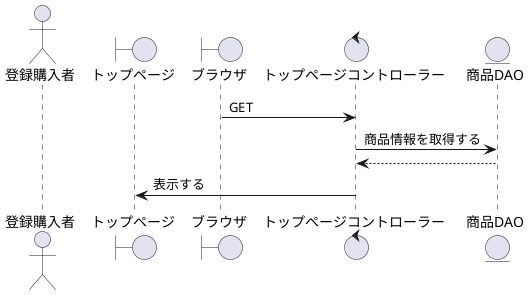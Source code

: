 @startuml トップページを表示

actor    "登録購入者" as account
boundary "トップページ" as Top
boundary "ブラウザ" as brz
control  "トップページコントローラー" as Acquisition_c
entity   "商品DAO" as merchandise

'-------------------------------------------------------------------------------------------

brz -> Acquisition_c : GET
Acquisition_c -> merchandise : 商品情報を取得する
Acquisition_c <-- merchandise
Top <- Acquisition_c : 表示する

@enduml